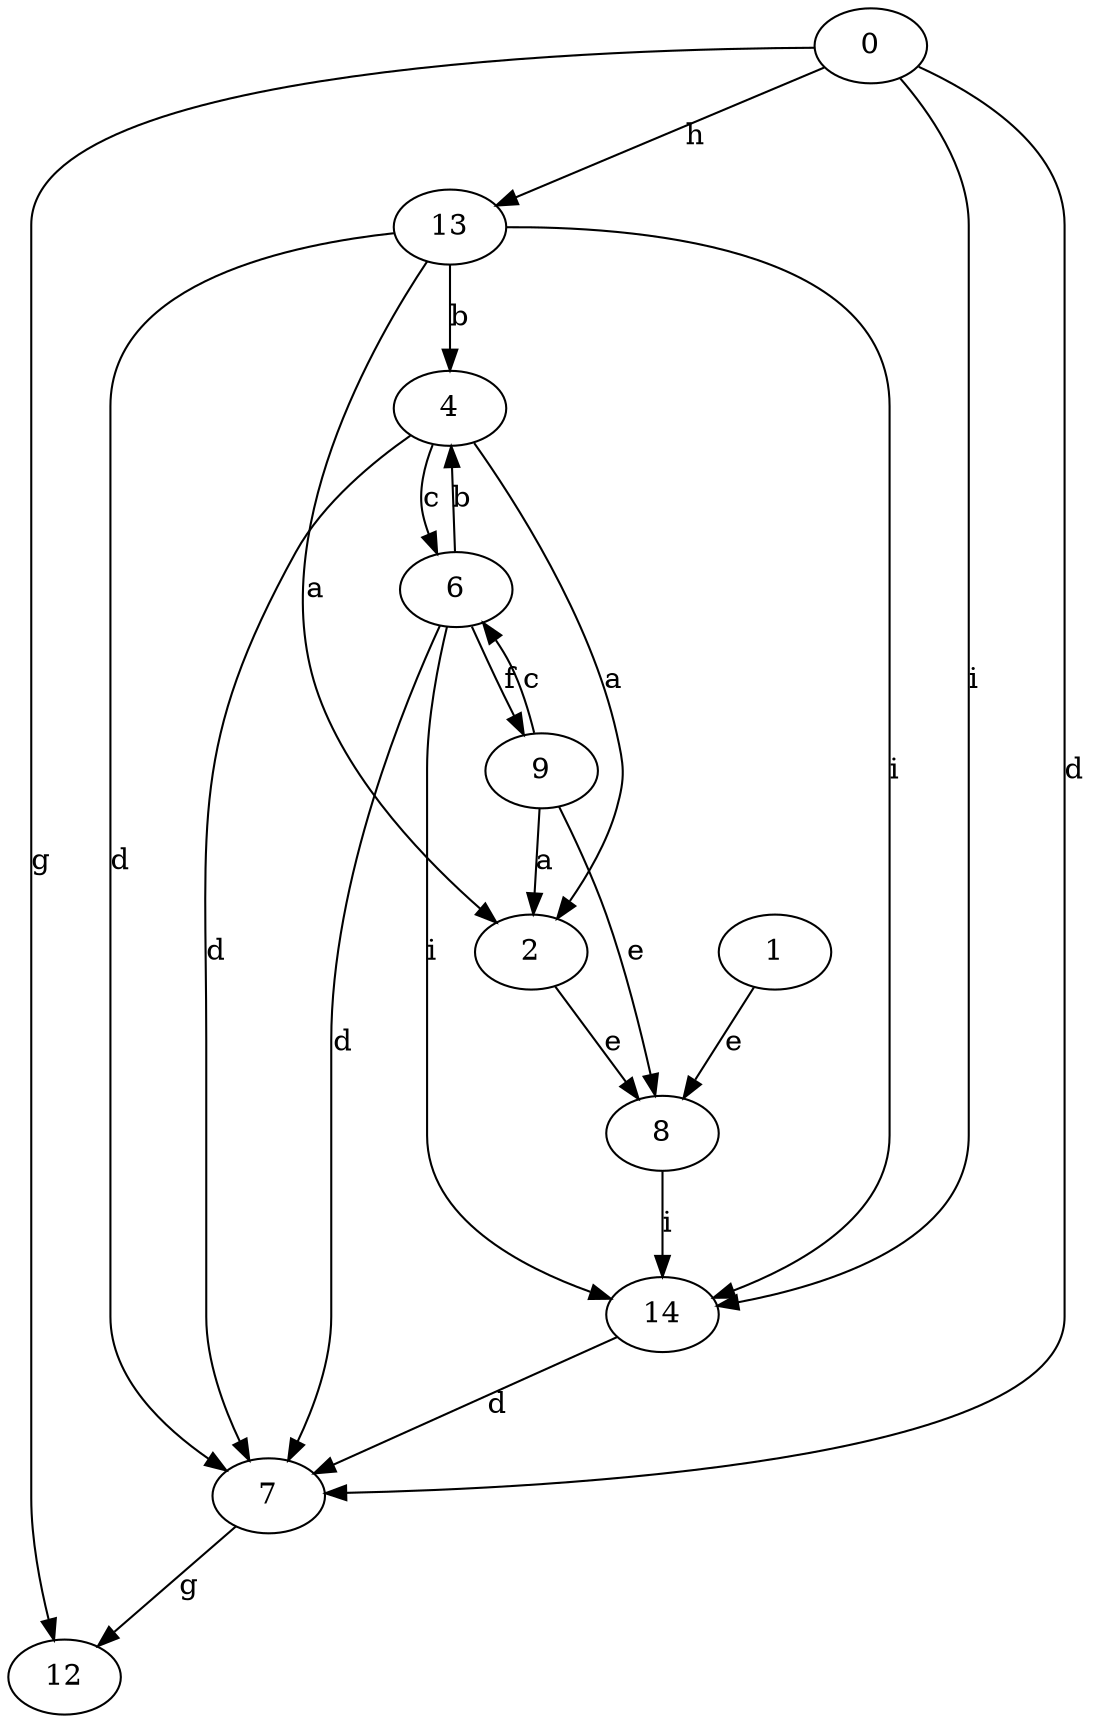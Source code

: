 strict digraph  {
0;
1;
2;
4;
6;
7;
8;
9;
12;
13;
14;
0 -> 7  [label=d];
0 -> 12  [label=g];
0 -> 13  [label=h];
0 -> 14  [label=i];
1 -> 8  [label=e];
2 -> 8  [label=e];
4 -> 2  [label=a];
4 -> 6  [label=c];
4 -> 7  [label=d];
6 -> 4  [label=b];
6 -> 7  [label=d];
6 -> 9  [label=f];
6 -> 14  [label=i];
7 -> 12  [label=g];
8 -> 14  [label=i];
9 -> 2  [label=a];
9 -> 6  [label=c];
9 -> 8  [label=e];
13 -> 2  [label=a];
13 -> 4  [label=b];
13 -> 7  [label=d];
13 -> 14  [label=i];
14 -> 7  [label=d];
}
